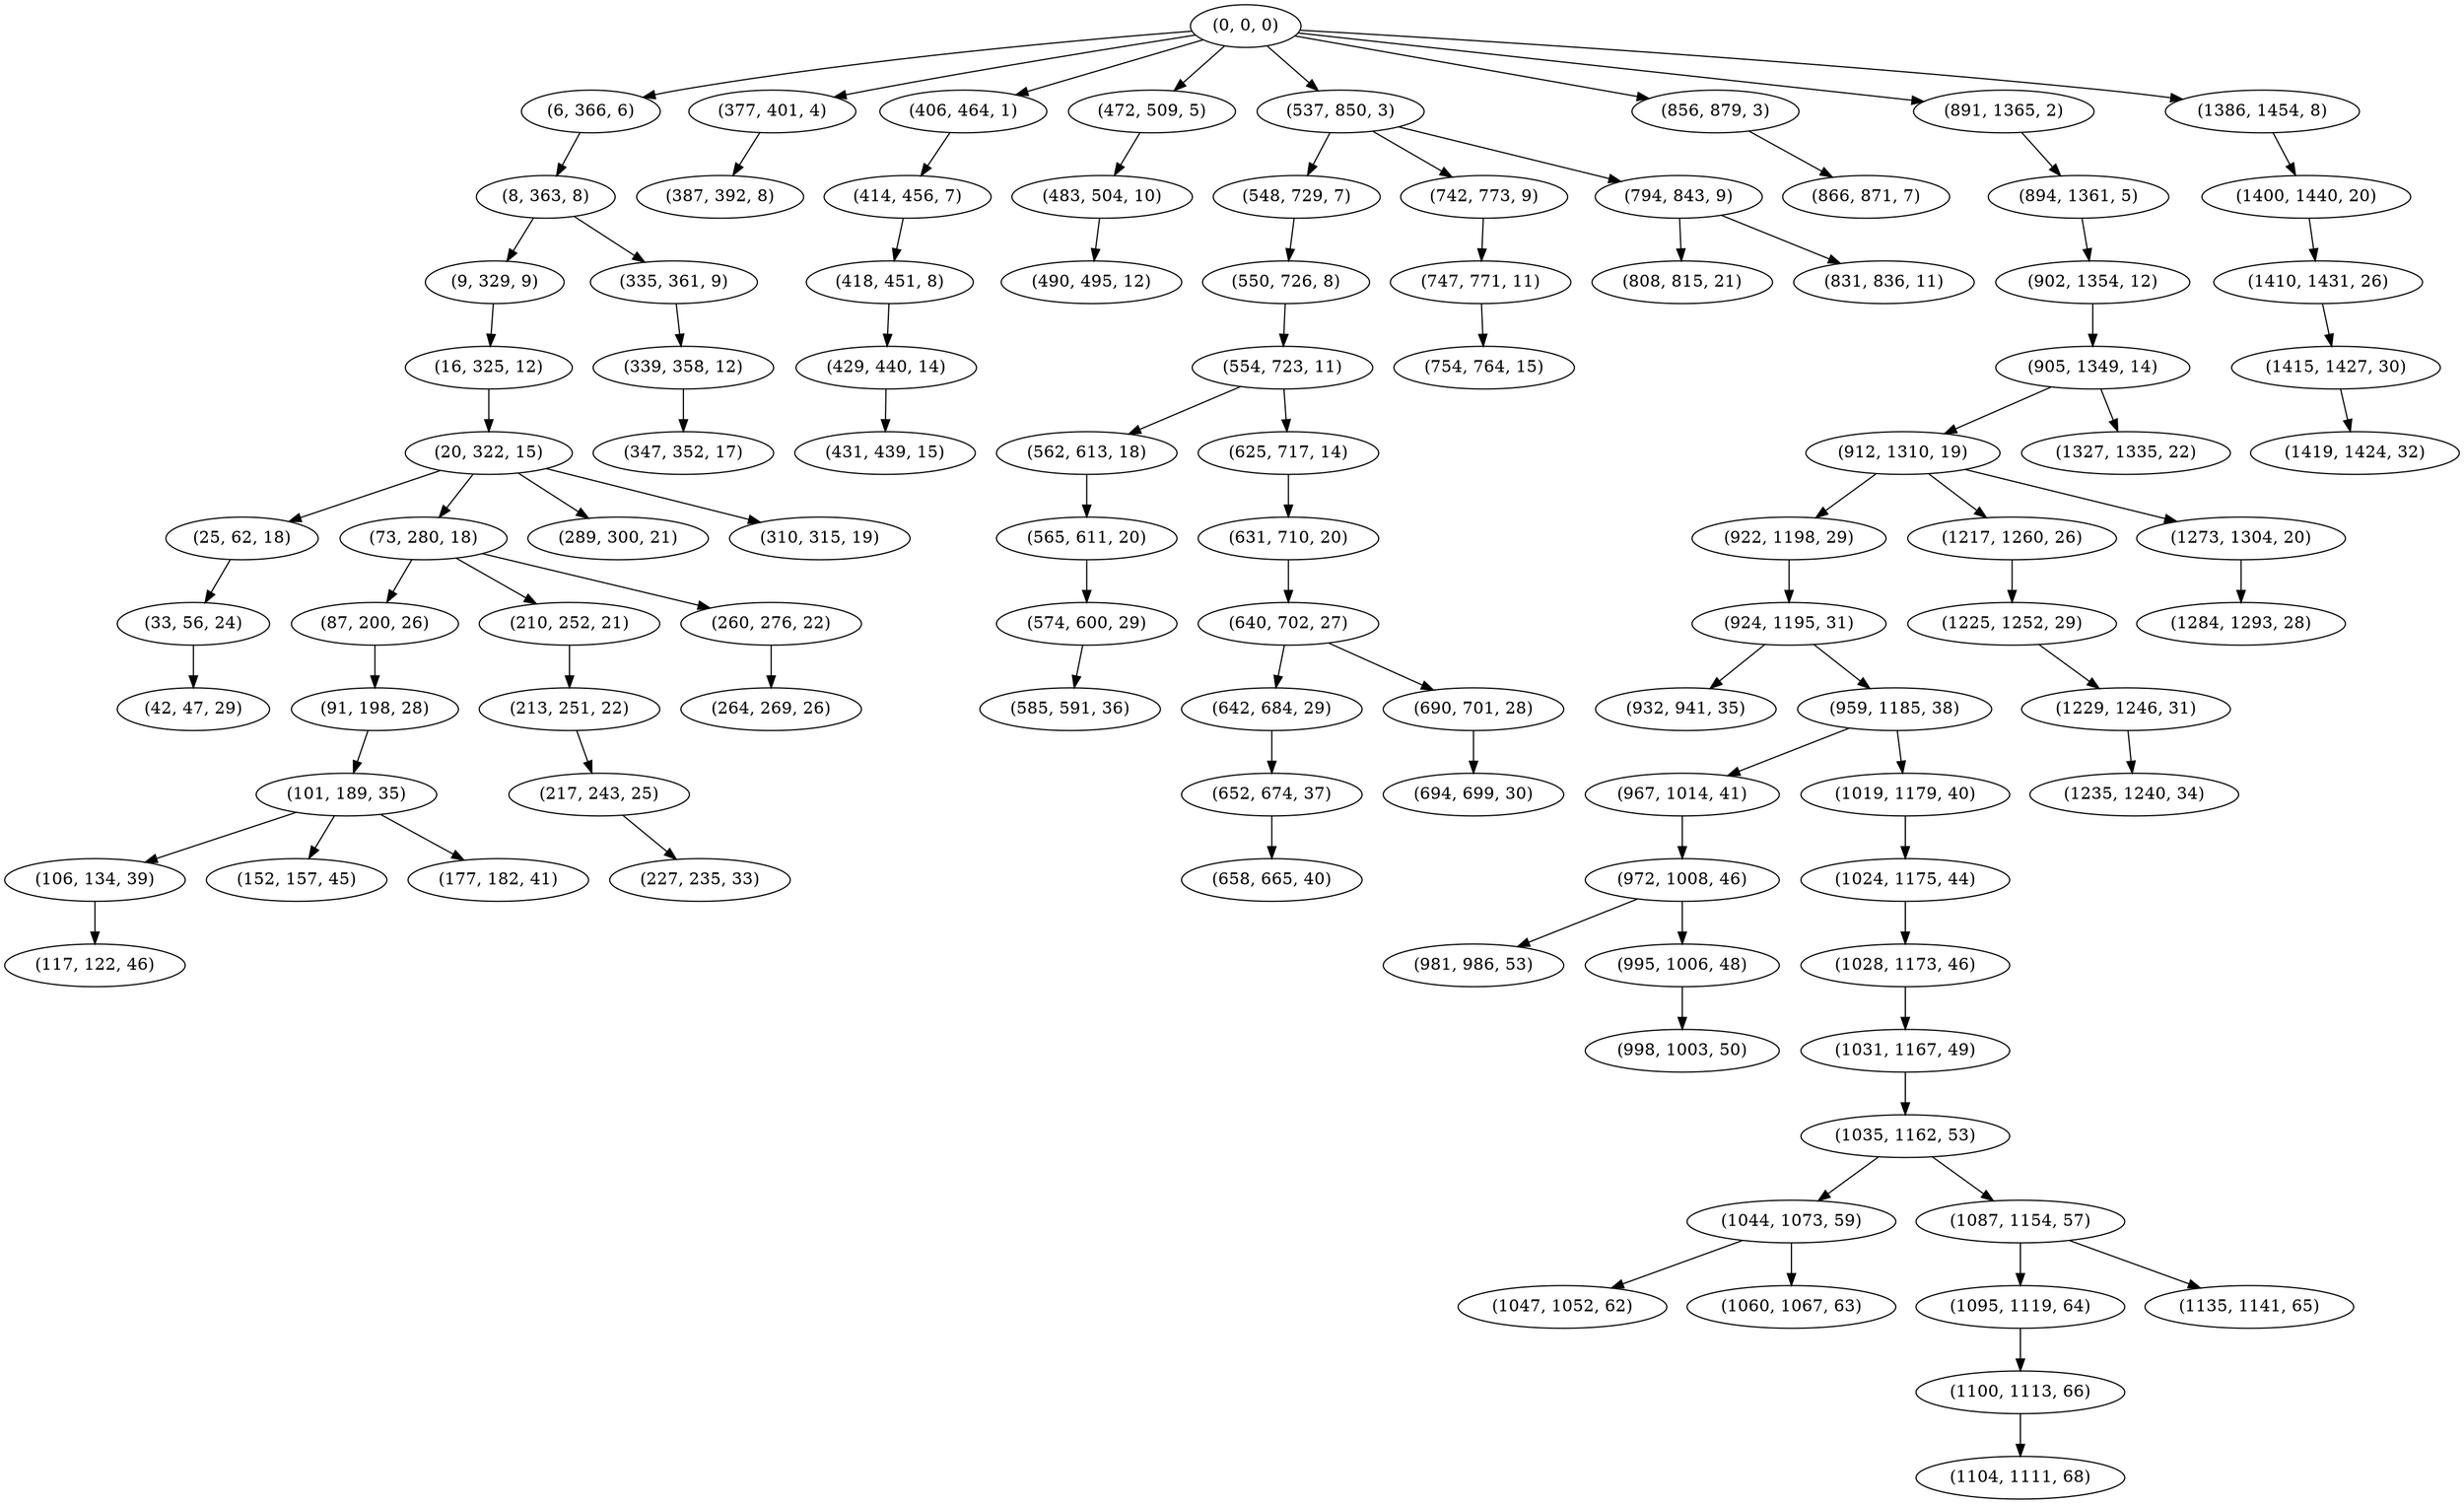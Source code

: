 digraph tree {
    "(0, 0, 0)";
    "(6, 366, 6)";
    "(8, 363, 8)";
    "(9, 329, 9)";
    "(16, 325, 12)";
    "(20, 322, 15)";
    "(25, 62, 18)";
    "(33, 56, 24)";
    "(42, 47, 29)";
    "(73, 280, 18)";
    "(87, 200, 26)";
    "(91, 198, 28)";
    "(101, 189, 35)";
    "(106, 134, 39)";
    "(117, 122, 46)";
    "(152, 157, 45)";
    "(177, 182, 41)";
    "(210, 252, 21)";
    "(213, 251, 22)";
    "(217, 243, 25)";
    "(227, 235, 33)";
    "(260, 276, 22)";
    "(264, 269, 26)";
    "(289, 300, 21)";
    "(310, 315, 19)";
    "(335, 361, 9)";
    "(339, 358, 12)";
    "(347, 352, 17)";
    "(377, 401, 4)";
    "(387, 392, 8)";
    "(406, 464, 1)";
    "(414, 456, 7)";
    "(418, 451, 8)";
    "(429, 440, 14)";
    "(431, 439, 15)";
    "(472, 509, 5)";
    "(483, 504, 10)";
    "(490, 495, 12)";
    "(537, 850, 3)";
    "(548, 729, 7)";
    "(550, 726, 8)";
    "(554, 723, 11)";
    "(562, 613, 18)";
    "(565, 611, 20)";
    "(574, 600, 29)";
    "(585, 591, 36)";
    "(625, 717, 14)";
    "(631, 710, 20)";
    "(640, 702, 27)";
    "(642, 684, 29)";
    "(652, 674, 37)";
    "(658, 665, 40)";
    "(690, 701, 28)";
    "(694, 699, 30)";
    "(742, 773, 9)";
    "(747, 771, 11)";
    "(754, 764, 15)";
    "(794, 843, 9)";
    "(808, 815, 21)";
    "(831, 836, 11)";
    "(856, 879, 3)";
    "(866, 871, 7)";
    "(891, 1365, 2)";
    "(894, 1361, 5)";
    "(902, 1354, 12)";
    "(905, 1349, 14)";
    "(912, 1310, 19)";
    "(922, 1198, 29)";
    "(924, 1195, 31)";
    "(932, 941, 35)";
    "(959, 1185, 38)";
    "(967, 1014, 41)";
    "(972, 1008, 46)";
    "(981, 986, 53)";
    "(995, 1006, 48)";
    "(998, 1003, 50)";
    "(1019, 1179, 40)";
    "(1024, 1175, 44)";
    "(1028, 1173, 46)";
    "(1031, 1167, 49)";
    "(1035, 1162, 53)";
    "(1044, 1073, 59)";
    "(1047, 1052, 62)";
    "(1060, 1067, 63)";
    "(1087, 1154, 57)";
    "(1095, 1119, 64)";
    "(1100, 1113, 66)";
    "(1104, 1111, 68)";
    "(1135, 1141, 65)";
    "(1217, 1260, 26)";
    "(1225, 1252, 29)";
    "(1229, 1246, 31)";
    "(1235, 1240, 34)";
    "(1273, 1304, 20)";
    "(1284, 1293, 28)";
    "(1327, 1335, 22)";
    "(1386, 1454, 8)";
    "(1400, 1440, 20)";
    "(1410, 1431, 26)";
    "(1415, 1427, 30)";
    "(1419, 1424, 32)";
    "(0, 0, 0)" -> "(6, 366, 6)";
    "(0, 0, 0)" -> "(377, 401, 4)";
    "(0, 0, 0)" -> "(406, 464, 1)";
    "(0, 0, 0)" -> "(472, 509, 5)";
    "(0, 0, 0)" -> "(537, 850, 3)";
    "(0, 0, 0)" -> "(856, 879, 3)";
    "(0, 0, 0)" -> "(891, 1365, 2)";
    "(0, 0, 0)" -> "(1386, 1454, 8)";
    "(6, 366, 6)" -> "(8, 363, 8)";
    "(8, 363, 8)" -> "(9, 329, 9)";
    "(8, 363, 8)" -> "(335, 361, 9)";
    "(9, 329, 9)" -> "(16, 325, 12)";
    "(16, 325, 12)" -> "(20, 322, 15)";
    "(20, 322, 15)" -> "(25, 62, 18)";
    "(20, 322, 15)" -> "(73, 280, 18)";
    "(20, 322, 15)" -> "(289, 300, 21)";
    "(20, 322, 15)" -> "(310, 315, 19)";
    "(25, 62, 18)" -> "(33, 56, 24)";
    "(33, 56, 24)" -> "(42, 47, 29)";
    "(73, 280, 18)" -> "(87, 200, 26)";
    "(73, 280, 18)" -> "(210, 252, 21)";
    "(73, 280, 18)" -> "(260, 276, 22)";
    "(87, 200, 26)" -> "(91, 198, 28)";
    "(91, 198, 28)" -> "(101, 189, 35)";
    "(101, 189, 35)" -> "(106, 134, 39)";
    "(101, 189, 35)" -> "(152, 157, 45)";
    "(101, 189, 35)" -> "(177, 182, 41)";
    "(106, 134, 39)" -> "(117, 122, 46)";
    "(210, 252, 21)" -> "(213, 251, 22)";
    "(213, 251, 22)" -> "(217, 243, 25)";
    "(217, 243, 25)" -> "(227, 235, 33)";
    "(260, 276, 22)" -> "(264, 269, 26)";
    "(335, 361, 9)" -> "(339, 358, 12)";
    "(339, 358, 12)" -> "(347, 352, 17)";
    "(377, 401, 4)" -> "(387, 392, 8)";
    "(406, 464, 1)" -> "(414, 456, 7)";
    "(414, 456, 7)" -> "(418, 451, 8)";
    "(418, 451, 8)" -> "(429, 440, 14)";
    "(429, 440, 14)" -> "(431, 439, 15)";
    "(472, 509, 5)" -> "(483, 504, 10)";
    "(483, 504, 10)" -> "(490, 495, 12)";
    "(537, 850, 3)" -> "(548, 729, 7)";
    "(537, 850, 3)" -> "(742, 773, 9)";
    "(537, 850, 3)" -> "(794, 843, 9)";
    "(548, 729, 7)" -> "(550, 726, 8)";
    "(550, 726, 8)" -> "(554, 723, 11)";
    "(554, 723, 11)" -> "(562, 613, 18)";
    "(554, 723, 11)" -> "(625, 717, 14)";
    "(562, 613, 18)" -> "(565, 611, 20)";
    "(565, 611, 20)" -> "(574, 600, 29)";
    "(574, 600, 29)" -> "(585, 591, 36)";
    "(625, 717, 14)" -> "(631, 710, 20)";
    "(631, 710, 20)" -> "(640, 702, 27)";
    "(640, 702, 27)" -> "(642, 684, 29)";
    "(640, 702, 27)" -> "(690, 701, 28)";
    "(642, 684, 29)" -> "(652, 674, 37)";
    "(652, 674, 37)" -> "(658, 665, 40)";
    "(690, 701, 28)" -> "(694, 699, 30)";
    "(742, 773, 9)" -> "(747, 771, 11)";
    "(747, 771, 11)" -> "(754, 764, 15)";
    "(794, 843, 9)" -> "(808, 815, 21)";
    "(794, 843, 9)" -> "(831, 836, 11)";
    "(856, 879, 3)" -> "(866, 871, 7)";
    "(891, 1365, 2)" -> "(894, 1361, 5)";
    "(894, 1361, 5)" -> "(902, 1354, 12)";
    "(902, 1354, 12)" -> "(905, 1349, 14)";
    "(905, 1349, 14)" -> "(912, 1310, 19)";
    "(905, 1349, 14)" -> "(1327, 1335, 22)";
    "(912, 1310, 19)" -> "(922, 1198, 29)";
    "(912, 1310, 19)" -> "(1217, 1260, 26)";
    "(912, 1310, 19)" -> "(1273, 1304, 20)";
    "(922, 1198, 29)" -> "(924, 1195, 31)";
    "(924, 1195, 31)" -> "(932, 941, 35)";
    "(924, 1195, 31)" -> "(959, 1185, 38)";
    "(959, 1185, 38)" -> "(967, 1014, 41)";
    "(959, 1185, 38)" -> "(1019, 1179, 40)";
    "(967, 1014, 41)" -> "(972, 1008, 46)";
    "(972, 1008, 46)" -> "(981, 986, 53)";
    "(972, 1008, 46)" -> "(995, 1006, 48)";
    "(995, 1006, 48)" -> "(998, 1003, 50)";
    "(1019, 1179, 40)" -> "(1024, 1175, 44)";
    "(1024, 1175, 44)" -> "(1028, 1173, 46)";
    "(1028, 1173, 46)" -> "(1031, 1167, 49)";
    "(1031, 1167, 49)" -> "(1035, 1162, 53)";
    "(1035, 1162, 53)" -> "(1044, 1073, 59)";
    "(1035, 1162, 53)" -> "(1087, 1154, 57)";
    "(1044, 1073, 59)" -> "(1047, 1052, 62)";
    "(1044, 1073, 59)" -> "(1060, 1067, 63)";
    "(1087, 1154, 57)" -> "(1095, 1119, 64)";
    "(1087, 1154, 57)" -> "(1135, 1141, 65)";
    "(1095, 1119, 64)" -> "(1100, 1113, 66)";
    "(1100, 1113, 66)" -> "(1104, 1111, 68)";
    "(1217, 1260, 26)" -> "(1225, 1252, 29)";
    "(1225, 1252, 29)" -> "(1229, 1246, 31)";
    "(1229, 1246, 31)" -> "(1235, 1240, 34)";
    "(1273, 1304, 20)" -> "(1284, 1293, 28)";
    "(1386, 1454, 8)" -> "(1400, 1440, 20)";
    "(1400, 1440, 20)" -> "(1410, 1431, 26)";
    "(1410, 1431, 26)" -> "(1415, 1427, 30)";
    "(1415, 1427, 30)" -> "(1419, 1424, 32)";
}
